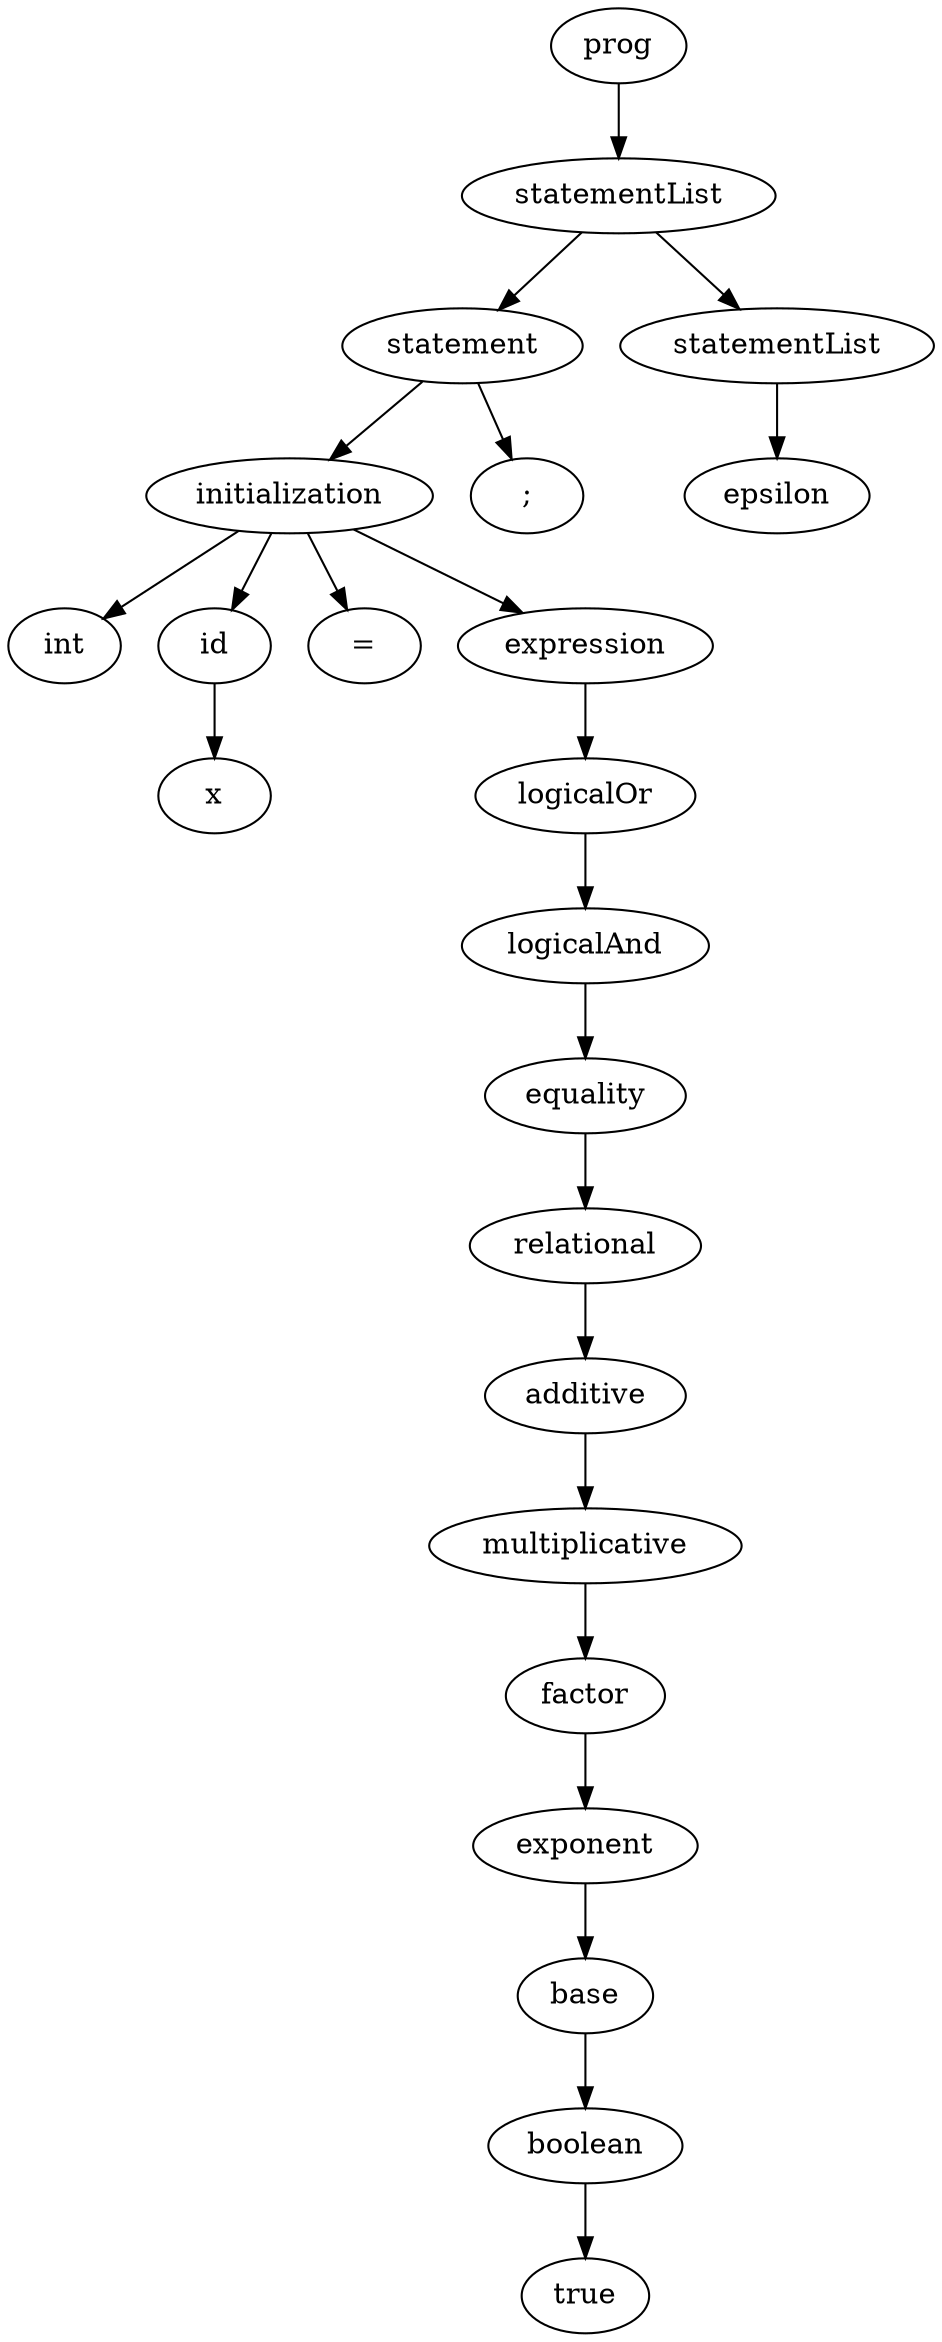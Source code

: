 
digraph "input_that_fails"
{
struct1 [label="prog"]
struct2 [label="statementList"]
struct3 [label="statement"]
struct4 [label="initialization"]
struct5 [label="int"]
struct4->struct5
struct6 [label="id"]
struct7 [label="x"]
struct6->struct7
struct4->struct6
struct8 [label="="]
struct4->struct8
struct9 [label="expression"]
struct10 [label="logicalOr"]
struct11 [label="logicalAnd"]
struct12 [label="equality"]
struct13 [label="relational"]
struct14 [label="additive"]
struct15 [label="multiplicative"]
struct16 [label="factor"]
struct17 [label="exponent"]
struct18 [label="base"]
struct19 [label="boolean"]
struct20 [label="true"]
struct19->struct20
struct18->struct19
struct17->struct18
struct16->struct17
struct15->struct16
struct14->struct15
struct13->struct14
struct12->struct13
struct11->struct12
struct10->struct11
struct9->struct10
struct4->struct9
struct3->struct4
struct21 [label=";"]
struct3->struct21
struct2->struct3
struct22 [label="statementList"]
struct23 [label="epsilon"]
struct22->struct23
struct2->struct22
struct1->struct2
}
